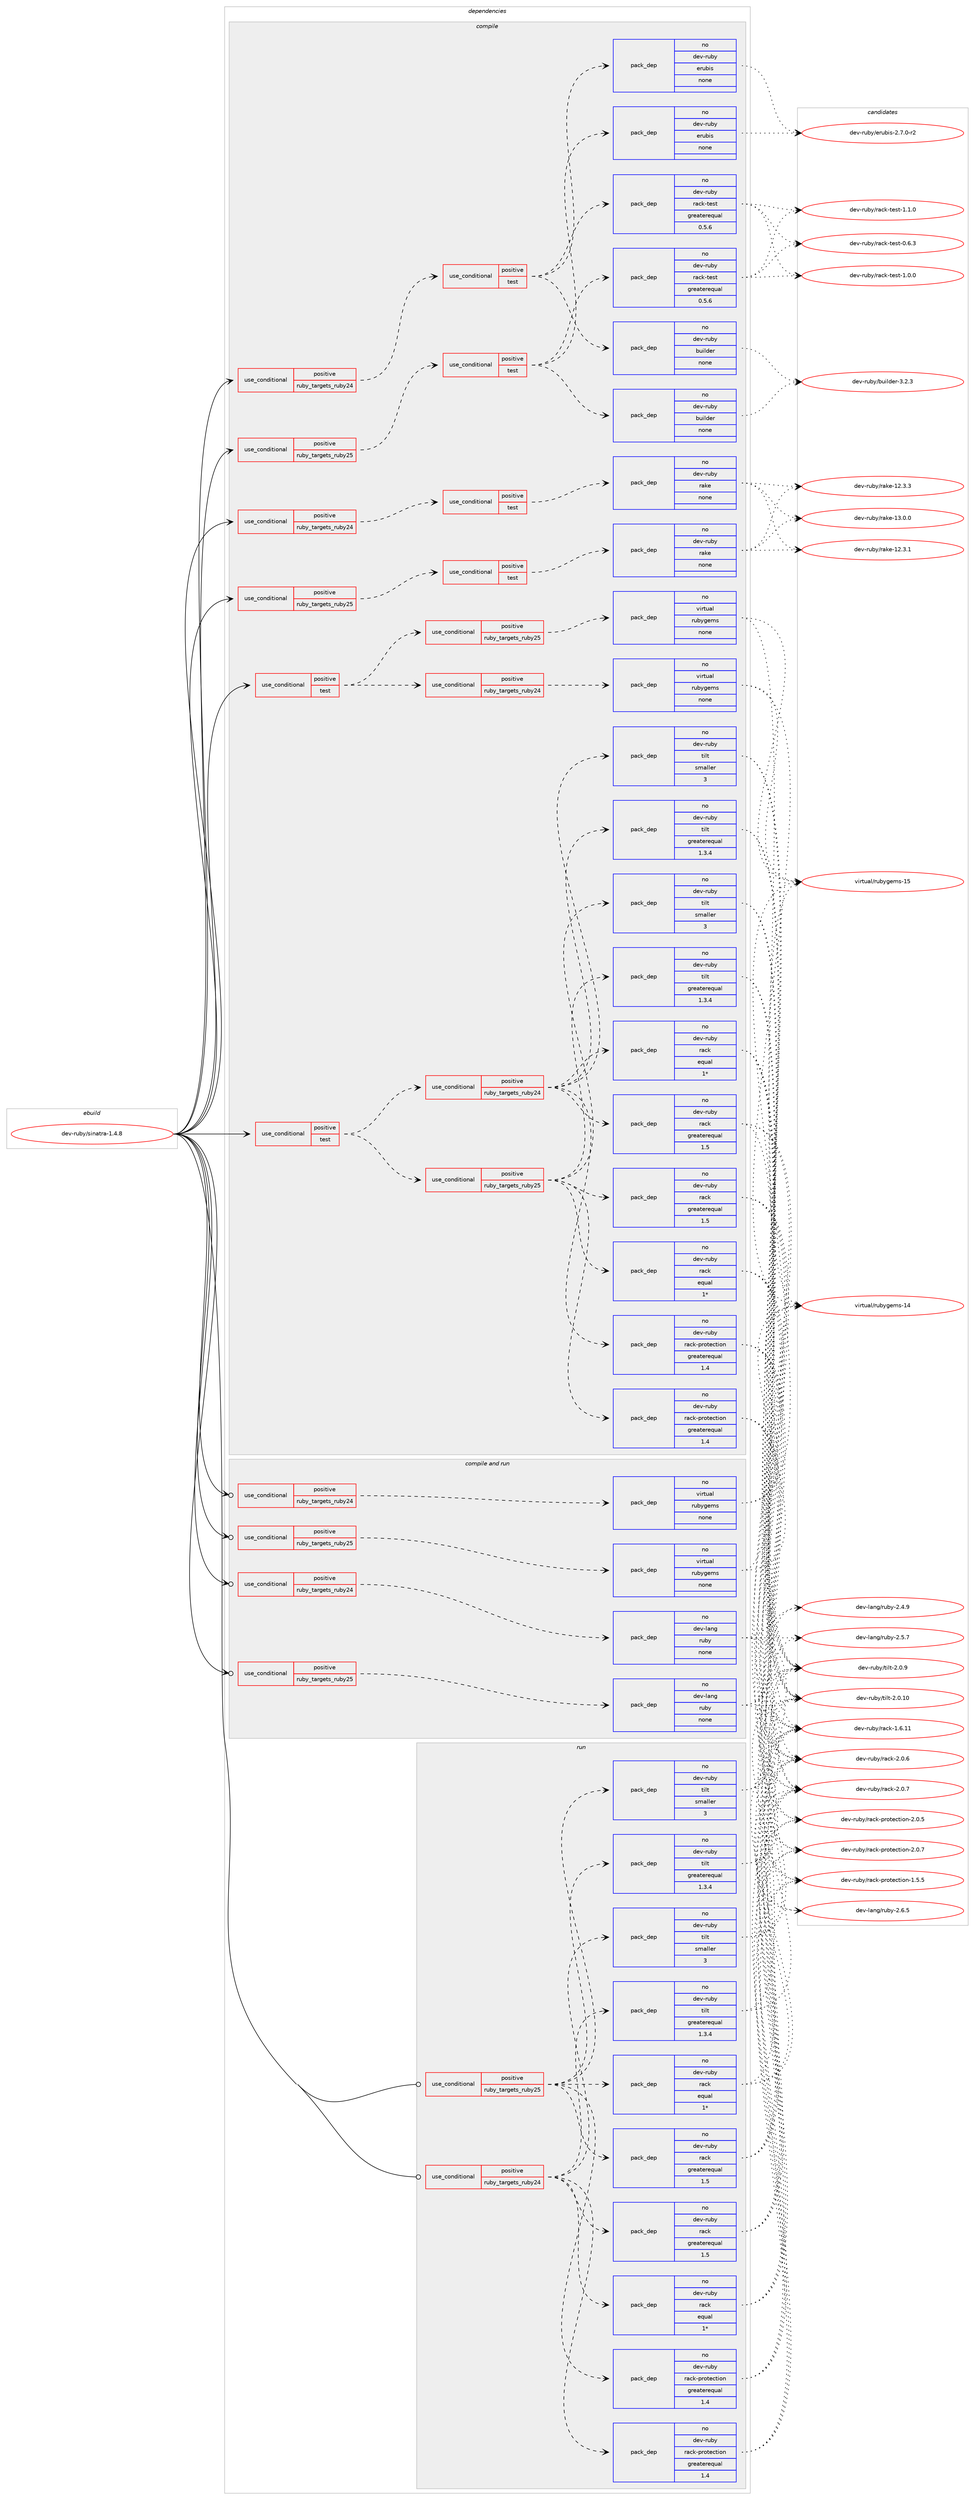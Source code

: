 digraph prolog {

# *************
# Graph options
# *************

newrank=true;
concentrate=true;
compound=true;
graph [rankdir=LR,fontname=Helvetica,fontsize=10,ranksep=1.5];#, ranksep=2.5, nodesep=0.2];
edge  [arrowhead=vee];
node  [fontname=Helvetica,fontsize=10];

# **********
# The ebuild
# **********

subgraph cluster_leftcol {
color=gray;
rank=same;
label=<<i>ebuild</i>>;
id [label="dev-ruby/sinatra-1.4.8", color=red, width=4, href="../dev-ruby/sinatra-1.4.8.svg"];
}

# ****************
# The dependencies
# ****************

subgraph cluster_midcol {
color=gray;
label=<<i>dependencies</i>>;
subgraph cluster_compile {
fillcolor="#eeeeee";
style=filled;
label=<<i>compile</i>>;
subgraph cond178024 {
dependency716767 [label=<<TABLE BORDER="0" CELLBORDER="1" CELLSPACING="0" CELLPADDING="4"><TR><TD ROWSPAN="3" CELLPADDING="10">use_conditional</TD></TR><TR><TD>positive</TD></TR><TR><TD>ruby_targets_ruby24</TD></TR></TABLE>>, shape=none, color=red];
subgraph cond178025 {
dependency716768 [label=<<TABLE BORDER="0" CELLBORDER="1" CELLSPACING="0" CELLPADDING="4"><TR><TD ROWSPAN="3" CELLPADDING="10">use_conditional</TD></TR><TR><TD>positive</TD></TR><TR><TD>test</TD></TR></TABLE>>, shape=none, color=red];
subgraph pack526697 {
dependency716769 [label=<<TABLE BORDER="0" CELLBORDER="1" CELLSPACING="0" CELLPADDING="4" WIDTH="220"><TR><TD ROWSPAN="6" CELLPADDING="30">pack_dep</TD></TR><TR><TD WIDTH="110">no</TD></TR><TR><TD>dev-ruby</TD></TR><TR><TD>rack-test</TD></TR><TR><TD>greaterequal</TD></TR><TR><TD>0.5.6</TD></TR></TABLE>>, shape=none, color=blue];
}
dependency716768:e -> dependency716769:w [weight=20,style="dashed",arrowhead="vee"];
subgraph pack526698 {
dependency716770 [label=<<TABLE BORDER="0" CELLBORDER="1" CELLSPACING="0" CELLPADDING="4" WIDTH="220"><TR><TD ROWSPAN="6" CELLPADDING="30">pack_dep</TD></TR><TR><TD WIDTH="110">no</TD></TR><TR><TD>dev-ruby</TD></TR><TR><TD>erubis</TD></TR><TR><TD>none</TD></TR><TR><TD></TD></TR></TABLE>>, shape=none, color=blue];
}
dependency716768:e -> dependency716770:w [weight=20,style="dashed",arrowhead="vee"];
subgraph pack526699 {
dependency716771 [label=<<TABLE BORDER="0" CELLBORDER="1" CELLSPACING="0" CELLPADDING="4" WIDTH="220"><TR><TD ROWSPAN="6" CELLPADDING="30">pack_dep</TD></TR><TR><TD WIDTH="110">no</TD></TR><TR><TD>dev-ruby</TD></TR><TR><TD>builder</TD></TR><TR><TD>none</TD></TR><TR><TD></TD></TR></TABLE>>, shape=none, color=blue];
}
dependency716768:e -> dependency716771:w [weight=20,style="dashed",arrowhead="vee"];
}
dependency716767:e -> dependency716768:w [weight=20,style="dashed",arrowhead="vee"];
}
id:e -> dependency716767:w [weight=20,style="solid",arrowhead="vee"];
subgraph cond178026 {
dependency716772 [label=<<TABLE BORDER="0" CELLBORDER="1" CELLSPACING="0" CELLPADDING="4"><TR><TD ROWSPAN="3" CELLPADDING="10">use_conditional</TD></TR><TR><TD>positive</TD></TR><TR><TD>ruby_targets_ruby24</TD></TR></TABLE>>, shape=none, color=red];
subgraph cond178027 {
dependency716773 [label=<<TABLE BORDER="0" CELLBORDER="1" CELLSPACING="0" CELLPADDING="4"><TR><TD ROWSPAN="3" CELLPADDING="10">use_conditional</TD></TR><TR><TD>positive</TD></TR><TR><TD>test</TD></TR></TABLE>>, shape=none, color=red];
subgraph pack526700 {
dependency716774 [label=<<TABLE BORDER="0" CELLBORDER="1" CELLSPACING="0" CELLPADDING="4" WIDTH="220"><TR><TD ROWSPAN="6" CELLPADDING="30">pack_dep</TD></TR><TR><TD WIDTH="110">no</TD></TR><TR><TD>dev-ruby</TD></TR><TR><TD>rake</TD></TR><TR><TD>none</TD></TR><TR><TD></TD></TR></TABLE>>, shape=none, color=blue];
}
dependency716773:e -> dependency716774:w [weight=20,style="dashed",arrowhead="vee"];
}
dependency716772:e -> dependency716773:w [weight=20,style="dashed",arrowhead="vee"];
}
id:e -> dependency716772:w [weight=20,style="solid",arrowhead="vee"];
subgraph cond178028 {
dependency716775 [label=<<TABLE BORDER="0" CELLBORDER="1" CELLSPACING="0" CELLPADDING="4"><TR><TD ROWSPAN="3" CELLPADDING="10">use_conditional</TD></TR><TR><TD>positive</TD></TR><TR><TD>ruby_targets_ruby25</TD></TR></TABLE>>, shape=none, color=red];
subgraph cond178029 {
dependency716776 [label=<<TABLE BORDER="0" CELLBORDER="1" CELLSPACING="0" CELLPADDING="4"><TR><TD ROWSPAN="3" CELLPADDING="10">use_conditional</TD></TR><TR><TD>positive</TD></TR><TR><TD>test</TD></TR></TABLE>>, shape=none, color=red];
subgraph pack526701 {
dependency716777 [label=<<TABLE BORDER="0" CELLBORDER="1" CELLSPACING="0" CELLPADDING="4" WIDTH="220"><TR><TD ROWSPAN="6" CELLPADDING="30">pack_dep</TD></TR><TR><TD WIDTH="110">no</TD></TR><TR><TD>dev-ruby</TD></TR><TR><TD>rack-test</TD></TR><TR><TD>greaterequal</TD></TR><TR><TD>0.5.6</TD></TR></TABLE>>, shape=none, color=blue];
}
dependency716776:e -> dependency716777:w [weight=20,style="dashed",arrowhead="vee"];
subgraph pack526702 {
dependency716778 [label=<<TABLE BORDER="0" CELLBORDER="1" CELLSPACING="0" CELLPADDING="4" WIDTH="220"><TR><TD ROWSPAN="6" CELLPADDING="30">pack_dep</TD></TR><TR><TD WIDTH="110">no</TD></TR><TR><TD>dev-ruby</TD></TR><TR><TD>erubis</TD></TR><TR><TD>none</TD></TR><TR><TD></TD></TR></TABLE>>, shape=none, color=blue];
}
dependency716776:e -> dependency716778:w [weight=20,style="dashed",arrowhead="vee"];
subgraph pack526703 {
dependency716779 [label=<<TABLE BORDER="0" CELLBORDER="1" CELLSPACING="0" CELLPADDING="4" WIDTH="220"><TR><TD ROWSPAN="6" CELLPADDING="30">pack_dep</TD></TR><TR><TD WIDTH="110">no</TD></TR><TR><TD>dev-ruby</TD></TR><TR><TD>builder</TD></TR><TR><TD>none</TD></TR><TR><TD></TD></TR></TABLE>>, shape=none, color=blue];
}
dependency716776:e -> dependency716779:w [weight=20,style="dashed",arrowhead="vee"];
}
dependency716775:e -> dependency716776:w [weight=20,style="dashed",arrowhead="vee"];
}
id:e -> dependency716775:w [weight=20,style="solid",arrowhead="vee"];
subgraph cond178030 {
dependency716780 [label=<<TABLE BORDER="0" CELLBORDER="1" CELLSPACING="0" CELLPADDING="4"><TR><TD ROWSPAN="3" CELLPADDING="10">use_conditional</TD></TR><TR><TD>positive</TD></TR><TR><TD>ruby_targets_ruby25</TD></TR></TABLE>>, shape=none, color=red];
subgraph cond178031 {
dependency716781 [label=<<TABLE BORDER="0" CELLBORDER="1" CELLSPACING="0" CELLPADDING="4"><TR><TD ROWSPAN="3" CELLPADDING="10">use_conditional</TD></TR><TR><TD>positive</TD></TR><TR><TD>test</TD></TR></TABLE>>, shape=none, color=red];
subgraph pack526704 {
dependency716782 [label=<<TABLE BORDER="0" CELLBORDER="1" CELLSPACING="0" CELLPADDING="4" WIDTH="220"><TR><TD ROWSPAN="6" CELLPADDING="30">pack_dep</TD></TR><TR><TD WIDTH="110">no</TD></TR><TR><TD>dev-ruby</TD></TR><TR><TD>rake</TD></TR><TR><TD>none</TD></TR><TR><TD></TD></TR></TABLE>>, shape=none, color=blue];
}
dependency716781:e -> dependency716782:w [weight=20,style="dashed",arrowhead="vee"];
}
dependency716780:e -> dependency716781:w [weight=20,style="dashed",arrowhead="vee"];
}
id:e -> dependency716780:w [weight=20,style="solid",arrowhead="vee"];
subgraph cond178032 {
dependency716783 [label=<<TABLE BORDER="0" CELLBORDER="1" CELLSPACING="0" CELLPADDING="4"><TR><TD ROWSPAN="3" CELLPADDING="10">use_conditional</TD></TR><TR><TD>positive</TD></TR><TR><TD>test</TD></TR></TABLE>>, shape=none, color=red];
subgraph cond178033 {
dependency716784 [label=<<TABLE BORDER="0" CELLBORDER="1" CELLSPACING="0" CELLPADDING="4"><TR><TD ROWSPAN="3" CELLPADDING="10">use_conditional</TD></TR><TR><TD>positive</TD></TR><TR><TD>ruby_targets_ruby24</TD></TR></TABLE>>, shape=none, color=red];
subgraph pack526705 {
dependency716785 [label=<<TABLE BORDER="0" CELLBORDER="1" CELLSPACING="0" CELLPADDING="4" WIDTH="220"><TR><TD ROWSPAN="6" CELLPADDING="30">pack_dep</TD></TR><TR><TD WIDTH="110">no</TD></TR><TR><TD>dev-ruby</TD></TR><TR><TD>rack</TD></TR><TR><TD>equal</TD></TR><TR><TD>1*</TD></TR></TABLE>>, shape=none, color=blue];
}
dependency716784:e -> dependency716785:w [weight=20,style="dashed",arrowhead="vee"];
subgraph pack526706 {
dependency716786 [label=<<TABLE BORDER="0" CELLBORDER="1" CELLSPACING="0" CELLPADDING="4" WIDTH="220"><TR><TD ROWSPAN="6" CELLPADDING="30">pack_dep</TD></TR><TR><TD WIDTH="110">no</TD></TR><TR><TD>dev-ruby</TD></TR><TR><TD>rack</TD></TR><TR><TD>greaterequal</TD></TR><TR><TD>1.5</TD></TR></TABLE>>, shape=none, color=blue];
}
dependency716784:e -> dependency716786:w [weight=20,style="dashed",arrowhead="vee"];
subgraph pack526707 {
dependency716787 [label=<<TABLE BORDER="0" CELLBORDER="1" CELLSPACING="0" CELLPADDING="4" WIDTH="220"><TR><TD ROWSPAN="6" CELLPADDING="30">pack_dep</TD></TR><TR><TD WIDTH="110">no</TD></TR><TR><TD>dev-ruby</TD></TR><TR><TD>rack-protection</TD></TR><TR><TD>greaterequal</TD></TR><TR><TD>1.4</TD></TR></TABLE>>, shape=none, color=blue];
}
dependency716784:e -> dependency716787:w [weight=20,style="dashed",arrowhead="vee"];
subgraph pack526708 {
dependency716788 [label=<<TABLE BORDER="0" CELLBORDER="1" CELLSPACING="0" CELLPADDING="4" WIDTH="220"><TR><TD ROWSPAN="6" CELLPADDING="30">pack_dep</TD></TR><TR><TD WIDTH="110">no</TD></TR><TR><TD>dev-ruby</TD></TR><TR><TD>tilt</TD></TR><TR><TD>greaterequal</TD></TR><TR><TD>1.3.4</TD></TR></TABLE>>, shape=none, color=blue];
}
dependency716784:e -> dependency716788:w [weight=20,style="dashed",arrowhead="vee"];
subgraph pack526709 {
dependency716789 [label=<<TABLE BORDER="0" CELLBORDER="1" CELLSPACING="0" CELLPADDING="4" WIDTH="220"><TR><TD ROWSPAN="6" CELLPADDING="30">pack_dep</TD></TR><TR><TD WIDTH="110">no</TD></TR><TR><TD>dev-ruby</TD></TR><TR><TD>tilt</TD></TR><TR><TD>smaller</TD></TR><TR><TD>3</TD></TR></TABLE>>, shape=none, color=blue];
}
dependency716784:e -> dependency716789:w [weight=20,style="dashed",arrowhead="vee"];
}
dependency716783:e -> dependency716784:w [weight=20,style="dashed",arrowhead="vee"];
subgraph cond178034 {
dependency716790 [label=<<TABLE BORDER="0" CELLBORDER="1" CELLSPACING="0" CELLPADDING="4"><TR><TD ROWSPAN="3" CELLPADDING="10">use_conditional</TD></TR><TR><TD>positive</TD></TR><TR><TD>ruby_targets_ruby25</TD></TR></TABLE>>, shape=none, color=red];
subgraph pack526710 {
dependency716791 [label=<<TABLE BORDER="0" CELLBORDER="1" CELLSPACING="0" CELLPADDING="4" WIDTH="220"><TR><TD ROWSPAN="6" CELLPADDING="30">pack_dep</TD></TR><TR><TD WIDTH="110">no</TD></TR><TR><TD>dev-ruby</TD></TR><TR><TD>rack</TD></TR><TR><TD>equal</TD></TR><TR><TD>1*</TD></TR></TABLE>>, shape=none, color=blue];
}
dependency716790:e -> dependency716791:w [weight=20,style="dashed",arrowhead="vee"];
subgraph pack526711 {
dependency716792 [label=<<TABLE BORDER="0" CELLBORDER="1" CELLSPACING="0" CELLPADDING="4" WIDTH="220"><TR><TD ROWSPAN="6" CELLPADDING="30">pack_dep</TD></TR><TR><TD WIDTH="110">no</TD></TR><TR><TD>dev-ruby</TD></TR><TR><TD>rack</TD></TR><TR><TD>greaterequal</TD></TR><TR><TD>1.5</TD></TR></TABLE>>, shape=none, color=blue];
}
dependency716790:e -> dependency716792:w [weight=20,style="dashed",arrowhead="vee"];
subgraph pack526712 {
dependency716793 [label=<<TABLE BORDER="0" CELLBORDER="1" CELLSPACING="0" CELLPADDING="4" WIDTH="220"><TR><TD ROWSPAN="6" CELLPADDING="30">pack_dep</TD></TR><TR><TD WIDTH="110">no</TD></TR><TR><TD>dev-ruby</TD></TR><TR><TD>rack-protection</TD></TR><TR><TD>greaterequal</TD></TR><TR><TD>1.4</TD></TR></TABLE>>, shape=none, color=blue];
}
dependency716790:e -> dependency716793:w [weight=20,style="dashed",arrowhead="vee"];
subgraph pack526713 {
dependency716794 [label=<<TABLE BORDER="0" CELLBORDER="1" CELLSPACING="0" CELLPADDING="4" WIDTH="220"><TR><TD ROWSPAN="6" CELLPADDING="30">pack_dep</TD></TR><TR><TD WIDTH="110">no</TD></TR><TR><TD>dev-ruby</TD></TR><TR><TD>tilt</TD></TR><TR><TD>greaterequal</TD></TR><TR><TD>1.3.4</TD></TR></TABLE>>, shape=none, color=blue];
}
dependency716790:e -> dependency716794:w [weight=20,style="dashed",arrowhead="vee"];
subgraph pack526714 {
dependency716795 [label=<<TABLE BORDER="0" CELLBORDER="1" CELLSPACING="0" CELLPADDING="4" WIDTH="220"><TR><TD ROWSPAN="6" CELLPADDING="30">pack_dep</TD></TR><TR><TD WIDTH="110">no</TD></TR><TR><TD>dev-ruby</TD></TR><TR><TD>tilt</TD></TR><TR><TD>smaller</TD></TR><TR><TD>3</TD></TR></TABLE>>, shape=none, color=blue];
}
dependency716790:e -> dependency716795:w [weight=20,style="dashed",arrowhead="vee"];
}
dependency716783:e -> dependency716790:w [weight=20,style="dashed",arrowhead="vee"];
}
id:e -> dependency716783:w [weight=20,style="solid",arrowhead="vee"];
subgraph cond178035 {
dependency716796 [label=<<TABLE BORDER="0" CELLBORDER="1" CELLSPACING="0" CELLPADDING="4"><TR><TD ROWSPAN="3" CELLPADDING="10">use_conditional</TD></TR><TR><TD>positive</TD></TR><TR><TD>test</TD></TR></TABLE>>, shape=none, color=red];
subgraph cond178036 {
dependency716797 [label=<<TABLE BORDER="0" CELLBORDER="1" CELLSPACING="0" CELLPADDING="4"><TR><TD ROWSPAN="3" CELLPADDING="10">use_conditional</TD></TR><TR><TD>positive</TD></TR><TR><TD>ruby_targets_ruby24</TD></TR></TABLE>>, shape=none, color=red];
subgraph pack526715 {
dependency716798 [label=<<TABLE BORDER="0" CELLBORDER="1" CELLSPACING="0" CELLPADDING="4" WIDTH="220"><TR><TD ROWSPAN="6" CELLPADDING="30">pack_dep</TD></TR><TR><TD WIDTH="110">no</TD></TR><TR><TD>virtual</TD></TR><TR><TD>rubygems</TD></TR><TR><TD>none</TD></TR><TR><TD></TD></TR></TABLE>>, shape=none, color=blue];
}
dependency716797:e -> dependency716798:w [weight=20,style="dashed",arrowhead="vee"];
}
dependency716796:e -> dependency716797:w [weight=20,style="dashed",arrowhead="vee"];
subgraph cond178037 {
dependency716799 [label=<<TABLE BORDER="0" CELLBORDER="1" CELLSPACING="0" CELLPADDING="4"><TR><TD ROWSPAN="3" CELLPADDING="10">use_conditional</TD></TR><TR><TD>positive</TD></TR><TR><TD>ruby_targets_ruby25</TD></TR></TABLE>>, shape=none, color=red];
subgraph pack526716 {
dependency716800 [label=<<TABLE BORDER="0" CELLBORDER="1" CELLSPACING="0" CELLPADDING="4" WIDTH="220"><TR><TD ROWSPAN="6" CELLPADDING="30">pack_dep</TD></TR><TR><TD WIDTH="110">no</TD></TR><TR><TD>virtual</TD></TR><TR><TD>rubygems</TD></TR><TR><TD>none</TD></TR><TR><TD></TD></TR></TABLE>>, shape=none, color=blue];
}
dependency716799:e -> dependency716800:w [weight=20,style="dashed",arrowhead="vee"];
}
dependency716796:e -> dependency716799:w [weight=20,style="dashed",arrowhead="vee"];
}
id:e -> dependency716796:w [weight=20,style="solid",arrowhead="vee"];
}
subgraph cluster_compileandrun {
fillcolor="#eeeeee";
style=filled;
label=<<i>compile and run</i>>;
subgraph cond178038 {
dependency716801 [label=<<TABLE BORDER="0" CELLBORDER="1" CELLSPACING="0" CELLPADDING="4"><TR><TD ROWSPAN="3" CELLPADDING="10">use_conditional</TD></TR><TR><TD>positive</TD></TR><TR><TD>ruby_targets_ruby24</TD></TR></TABLE>>, shape=none, color=red];
subgraph pack526717 {
dependency716802 [label=<<TABLE BORDER="0" CELLBORDER="1" CELLSPACING="0" CELLPADDING="4" WIDTH="220"><TR><TD ROWSPAN="6" CELLPADDING="30">pack_dep</TD></TR><TR><TD WIDTH="110">no</TD></TR><TR><TD>dev-lang</TD></TR><TR><TD>ruby</TD></TR><TR><TD>none</TD></TR><TR><TD></TD></TR></TABLE>>, shape=none, color=blue];
}
dependency716801:e -> dependency716802:w [weight=20,style="dashed",arrowhead="vee"];
}
id:e -> dependency716801:w [weight=20,style="solid",arrowhead="odotvee"];
subgraph cond178039 {
dependency716803 [label=<<TABLE BORDER="0" CELLBORDER="1" CELLSPACING="0" CELLPADDING="4"><TR><TD ROWSPAN="3" CELLPADDING="10">use_conditional</TD></TR><TR><TD>positive</TD></TR><TR><TD>ruby_targets_ruby24</TD></TR></TABLE>>, shape=none, color=red];
subgraph pack526718 {
dependency716804 [label=<<TABLE BORDER="0" CELLBORDER="1" CELLSPACING="0" CELLPADDING="4" WIDTH="220"><TR><TD ROWSPAN="6" CELLPADDING="30">pack_dep</TD></TR><TR><TD WIDTH="110">no</TD></TR><TR><TD>virtual</TD></TR><TR><TD>rubygems</TD></TR><TR><TD>none</TD></TR><TR><TD></TD></TR></TABLE>>, shape=none, color=blue];
}
dependency716803:e -> dependency716804:w [weight=20,style="dashed",arrowhead="vee"];
}
id:e -> dependency716803:w [weight=20,style="solid",arrowhead="odotvee"];
subgraph cond178040 {
dependency716805 [label=<<TABLE BORDER="0" CELLBORDER="1" CELLSPACING="0" CELLPADDING="4"><TR><TD ROWSPAN="3" CELLPADDING="10">use_conditional</TD></TR><TR><TD>positive</TD></TR><TR><TD>ruby_targets_ruby25</TD></TR></TABLE>>, shape=none, color=red];
subgraph pack526719 {
dependency716806 [label=<<TABLE BORDER="0" CELLBORDER="1" CELLSPACING="0" CELLPADDING="4" WIDTH="220"><TR><TD ROWSPAN="6" CELLPADDING="30">pack_dep</TD></TR><TR><TD WIDTH="110">no</TD></TR><TR><TD>dev-lang</TD></TR><TR><TD>ruby</TD></TR><TR><TD>none</TD></TR><TR><TD></TD></TR></TABLE>>, shape=none, color=blue];
}
dependency716805:e -> dependency716806:w [weight=20,style="dashed",arrowhead="vee"];
}
id:e -> dependency716805:w [weight=20,style="solid",arrowhead="odotvee"];
subgraph cond178041 {
dependency716807 [label=<<TABLE BORDER="0" CELLBORDER="1" CELLSPACING="0" CELLPADDING="4"><TR><TD ROWSPAN="3" CELLPADDING="10">use_conditional</TD></TR><TR><TD>positive</TD></TR><TR><TD>ruby_targets_ruby25</TD></TR></TABLE>>, shape=none, color=red];
subgraph pack526720 {
dependency716808 [label=<<TABLE BORDER="0" CELLBORDER="1" CELLSPACING="0" CELLPADDING="4" WIDTH="220"><TR><TD ROWSPAN="6" CELLPADDING="30">pack_dep</TD></TR><TR><TD WIDTH="110">no</TD></TR><TR><TD>virtual</TD></TR><TR><TD>rubygems</TD></TR><TR><TD>none</TD></TR><TR><TD></TD></TR></TABLE>>, shape=none, color=blue];
}
dependency716807:e -> dependency716808:w [weight=20,style="dashed",arrowhead="vee"];
}
id:e -> dependency716807:w [weight=20,style="solid",arrowhead="odotvee"];
}
subgraph cluster_run {
fillcolor="#eeeeee";
style=filled;
label=<<i>run</i>>;
subgraph cond178042 {
dependency716809 [label=<<TABLE BORDER="0" CELLBORDER="1" CELLSPACING="0" CELLPADDING="4"><TR><TD ROWSPAN="3" CELLPADDING="10">use_conditional</TD></TR><TR><TD>positive</TD></TR><TR><TD>ruby_targets_ruby24</TD></TR></TABLE>>, shape=none, color=red];
subgraph pack526721 {
dependency716810 [label=<<TABLE BORDER="0" CELLBORDER="1" CELLSPACING="0" CELLPADDING="4" WIDTH="220"><TR><TD ROWSPAN="6" CELLPADDING="30">pack_dep</TD></TR><TR><TD WIDTH="110">no</TD></TR><TR><TD>dev-ruby</TD></TR><TR><TD>rack</TD></TR><TR><TD>equal</TD></TR><TR><TD>1*</TD></TR></TABLE>>, shape=none, color=blue];
}
dependency716809:e -> dependency716810:w [weight=20,style="dashed",arrowhead="vee"];
subgraph pack526722 {
dependency716811 [label=<<TABLE BORDER="0" CELLBORDER="1" CELLSPACING="0" CELLPADDING="4" WIDTH="220"><TR><TD ROWSPAN="6" CELLPADDING="30">pack_dep</TD></TR><TR><TD WIDTH="110">no</TD></TR><TR><TD>dev-ruby</TD></TR><TR><TD>rack</TD></TR><TR><TD>greaterequal</TD></TR><TR><TD>1.5</TD></TR></TABLE>>, shape=none, color=blue];
}
dependency716809:e -> dependency716811:w [weight=20,style="dashed",arrowhead="vee"];
subgraph pack526723 {
dependency716812 [label=<<TABLE BORDER="0" CELLBORDER="1" CELLSPACING="0" CELLPADDING="4" WIDTH="220"><TR><TD ROWSPAN="6" CELLPADDING="30">pack_dep</TD></TR><TR><TD WIDTH="110">no</TD></TR><TR><TD>dev-ruby</TD></TR><TR><TD>rack-protection</TD></TR><TR><TD>greaterequal</TD></TR><TR><TD>1.4</TD></TR></TABLE>>, shape=none, color=blue];
}
dependency716809:e -> dependency716812:w [weight=20,style="dashed",arrowhead="vee"];
subgraph pack526724 {
dependency716813 [label=<<TABLE BORDER="0" CELLBORDER="1" CELLSPACING="0" CELLPADDING="4" WIDTH="220"><TR><TD ROWSPAN="6" CELLPADDING="30">pack_dep</TD></TR><TR><TD WIDTH="110">no</TD></TR><TR><TD>dev-ruby</TD></TR><TR><TD>tilt</TD></TR><TR><TD>greaterequal</TD></TR><TR><TD>1.3.4</TD></TR></TABLE>>, shape=none, color=blue];
}
dependency716809:e -> dependency716813:w [weight=20,style="dashed",arrowhead="vee"];
subgraph pack526725 {
dependency716814 [label=<<TABLE BORDER="0" CELLBORDER="1" CELLSPACING="0" CELLPADDING="4" WIDTH="220"><TR><TD ROWSPAN="6" CELLPADDING="30">pack_dep</TD></TR><TR><TD WIDTH="110">no</TD></TR><TR><TD>dev-ruby</TD></TR><TR><TD>tilt</TD></TR><TR><TD>smaller</TD></TR><TR><TD>3</TD></TR></TABLE>>, shape=none, color=blue];
}
dependency716809:e -> dependency716814:w [weight=20,style="dashed",arrowhead="vee"];
}
id:e -> dependency716809:w [weight=20,style="solid",arrowhead="odot"];
subgraph cond178043 {
dependency716815 [label=<<TABLE BORDER="0" CELLBORDER="1" CELLSPACING="0" CELLPADDING="4"><TR><TD ROWSPAN="3" CELLPADDING="10">use_conditional</TD></TR><TR><TD>positive</TD></TR><TR><TD>ruby_targets_ruby25</TD></TR></TABLE>>, shape=none, color=red];
subgraph pack526726 {
dependency716816 [label=<<TABLE BORDER="0" CELLBORDER="1" CELLSPACING="0" CELLPADDING="4" WIDTH="220"><TR><TD ROWSPAN="6" CELLPADDING="30">pack_dep</TD></TR><TR><TD WIDTH="110">no</TD></TR><TR><TD>dev-ruby</TD></TR><TR><TD>rack</TD></TR><TR><TD>equal</TD></TR><TR><TD>1*</TD></TR></TABLE>>, shape=none, color=blue];
}
dependency716815:e -> dependency716816:w [weight=20,style="dashed",arrowhead="vee"];
subgraph pack526727 {
dependency716817 [label=<<TABLE BORDER="0" CELLBORDER="1" CELLSPACING="0" CELLPADDING="4" WIDTH="220"><TR><TD ROWSPAN="6" CELLPADDING="30">pack_dep</TD></TR><TR><TD WIDTH="110">no</TD></TR><TR><TD>dev-ruby</TD></TR><TR><TD>rack</TD></TR><TR><TD>greaterequal</TD></TR><TR><TD>1.5</TD></TR></TABLE>>, shape=none, color=blue];
}
dependency716815:e -> dependency716817:w [weight=20,style="dashed",arrowhead="vee"];
subgraph pack526728 {
dependency716818 [label=<<TABLE BORDER="0" CELLBORDER="1" CELLSPACING="0" CELLPADDING="4" WIDTH="220"><TR><TD ROWSPAN="6" CELLPADDING="30">pack_dep</TD></TR><TR><TD WIDTH="110">no</TD></TR><TR><TD>dev-ruby</TD></TR><TR><TD>rack-protection</TD></TR><TR><TD>greaterequal</TD></TR><TR><TD>1.4</TD></TR></TABLE>>, shape=none, color=blue];
}
dependency716815:e -> dependency716818:w [weight=20,style="dashed",arrowhead="vee"];
subgraph pack526729 {
dependency716819 [label=<<TABLE BORDER="0" CELLBORDER="1" CELLSPACING="0" CELLPADDING="4" WIDTH="220"><TR><TD ROWSPAN="6" CELLPADDING="30">pack_dep</TD></TR><TR><TD WIDTH="110">no</TD></TR><TR><TD>dev-ruby</TD></TR><TR><TD>tilt</TD></TR><TR><TD>greaterequal</TD></TR><TR><TD>1.3.4</TD></TR></TABLE>>, shape=none, color=blue];
}
dependency716815:e -> dependency716819:w [weight=20,style="dashed",arrowhead="vee"];
subgraph pack526730 {
dependency716820 [label=<<TABLE BORDER="0" CELLBORDER="1" CELLSPACING="0" CELLPADDING="4" WIDTH="220"><TR><TD ROWSPAN="6" CELLPADDING="30">pack_dep</TD></TR><TR><TD WIDTH="110">no</TD></TR><TR><TD>dev-ruby</TD></TR><TR><TD>tilt</TD></TR><TR><TD>smaller</TD></TR><TR><TD>3</TD></TR></TABLE>>, shape=none, color=blue];
}
dependency716815:e -> dependency716820:w [weight=20,style="dashed",arrowhead="vee"];
}
id:e -> dependency716815:w [weight=20,style="solid",arrowhead="odot"];
}
}

# **************
# The candidates
# **************

subgraph cluster_choices {
rank=same;
color=gray;
label=<<i>candidates</i>>;

subgraph choice526697 {
color=black;
nodesep=1;
choice100101118451141179812147114979910745116101115116454846544651 [label="dev-ruby/rack-test-0.6.3", color=red, width=4,href="../dev-ruby/rack-test-0.6.3.svg"];
choice100101118451141179812147114979910745116101115116454946484648 [label="dev-ruby/rack-test-1.0.0", color=red, width=4,href="../dev-ruby/rack-test-1.0.0.svg"];
choice100101118451141179812147114979910745116101115116454946494648 [label="dev-ruby/rack-test-1.1.0", color=red, width=4,href="../dev-ruby/rack-test-1.1.0.svg"];
dependency716769:e -> choice100101118451141179812147114979910745116101115116454846544651:w [style=dotted,weight="100"];
dependency716769:e -> choice100101118451141179812147114979910745116101115116454946484648:w [style=dotted,weight="100"];
dependency716769:e -> choice100101118451141179812147114979910745116101115116454946494648:w [style=dotted,weight="100"];
}
subgraph choice526698 {
color=black;
nodesep=1;
choice100101118451141179812147101114117981051154550465546484511450 [label="dev-ruby/erubis-2.7.0-r2", color=red, width=4,href="../dev-ruby/erubis-2.7.0-r2.svg"];
dependency716770:e -> choice100101118451141179812147101114117981051154550465546484511450:w [style=dotted,weight="100"];
}
subgraph choice526699 {
color=black;
nodesep=1;
choice10010111845114117981214798117105108100101114455146504651 [label="dev-ruby/builder-3.2.3", color=red, width=4,href="../dev-ruby/builder-3.2.3.svg"];
dependency716771:e -> choice10010111845114117981214798117105108100101114455146504651:w [style=dotted,weight="100"];
}
subgraph choice526700 {
color=black;
nodesep=1;
choice1001011184511411798121471149710710145495046514649 [label="dev-ruby/rake-12.3.1", color=red, width=4,href="../dev-ruby/rake-12.3.1.svg"];
choice1001011184511411798121471149710710145495046514651 [label="dev-ruby/rake-12.3.3", color=red, width=4,href="../dev-ruby/rake-12.3.3.svg"];
choice1001011184511411798121471149710710145495146484648 [label="dev-ruby/rake-13.0.0", color=red, width=4,href="../dev-ruby/rake-13.0.0.svg"];
dependency716774:e -> choice1001011184511411798121471149710710145495046514649:w [style=dotted,weight="100"];
dependency716774:e -> choice1001011184511411798121471149710710145495046514651:w [style=dotted,weight="100"];
dependency716774:e -> choice1001011184511411798121471149710710145495146484648:w [style=dotted,weight="100"];
}
subgraph choice526701 {
color=black;
nodesep=1;
choice100101118451141179812147114979910745116101115116454846544651 [label="dev-ruby/rack-test-0.6.3", color=red, width=4,href="../dev-ruby/rack-test-0.6.3.svg"];
choice100101118451141179812147114979910745116101115116454946484648 [label="dev-ruby/rack-test-1.0.0", color=red, width=4,href="../dev-ruby/rack-test-1.0.0.svg"];
choice100101118451141179812147114979910745116101115116454946494648 [label="dev-ruby/rack-test-1.1.0", color=red, width=4,href="../dev-ruby/rack-test-1.1.0.svg"];
dependency716777:e -> choice100101118451141179812147114979910745116101115116454846544651:w [style=dotted,weight="100"];
dependency716777:e -> choice100101118451141179812147114979910745116101115116454946484648:w [style=dotted,weight="100"];
dependency716777:e -> choice100101118451141179812147114979910745116101115116454946494648:w [style=dotted,weight="100"];
}
subgraph choice526702 {
color=black;
nodesep=1;
choice100101118451141179812147101114117981051154550465546484511450 [label="dev-ruby/erubis-2.7.0-r2", color=red, width=4,href="../dev-ruby/erubis-2.7.0-r2.svg"];
dependency716778:e -> choice100101118451141179812147101114117981051154550465546484511450:w [style=dotted,weight="100"];
}
subgraph choice526703 {
color=black;
nodesep=1;
choice10010111845114117981214798117105108100101114455146504651 [label="dev-ruby/builder-3.2.3", color=red, width=4,href="../dev-ruby/builder-3.2.3.svg"];
dependency716779:e -> choice10010111845114117981214798117105108100101114455146504651:w [style=dotted,weight="100"];
}
subgraph choice526704 {
color=black;
nodesep=1;
choice1001011184511411798121471149710710145495046514649 [label="dev-ruby/rake-12.3.1", color=red, width=4,href="../dev-ruby/rake-12.3.1.svg"];
choice1001011184511411798121471149710710145495046514651 [label="dev-ruby/rake-12.3.3", color=red, width=4,href="../dev-ruby/rake-12.3.3.svg"];
choice1001011184511411798121471149710710145495146484648 [label="dev-ruby/rake-13.0.0", color=red, width=4,href="../dev-ruby/rake-13.0.0.svg"];
dependency716782:e -> choice1001011184511411798121471149710710145495046514649:w [style=dotted,weight="100"];
dependency716782:e -> choice1001011184511411798121471149710710145495046514651:w [style=dotted,weight="100"];
dependency716782:e -> choice1001011184511411798121471149710710145495146484648:w [style=dotted,weight="100"];
}
subgraph choice526705 {
color=black;
nodesep=1;
choice100101118451141179812147114979910745494654464949 [label="dev-ruby/rack-1.6.11", color=red, width=4,href="../dev-ruby/rack-1.6.11.svg"];
choice1001011184511411798121471149799107455046484654 [label="dev-ruby/rack-2.0.6", color=red, width=4,href="../dev-ruby/rack-2.0.6.svg"];
choice1001011184511411798121471149799107455046484655 [label="dev-ruby/rack-2.0.7", color=red, width=4,href="../dev-ruby/rack-2.0.7.svg"];
dependency716785:e -> choice100101118451141179812147114979910745494654464949:w [style=dotted,weight="100"];
dependency716785:e -> choice1001011184511411798121471149799107455046484654:w [style=dotted,weight="100"];
dependency716785:e -> choice1001011184511411798121471149799107455046484655:w [style=dotted,weight="100"];
}
subgraph choice526706 {
color=black;
nodesep=1;
choice100101118451141179812147114979910745494654464949 [label="dev-ruby/rack-1.6.11", color=red, width=4,href="../dev-ruby/rack-1.6.11.svg"];
choice1001011184511411798121471149799107455046484654 [label="dev-ruby/rack-2.0.6", color=red, width=4,href="../dev-ruby/rack-2.0.6.svg"];
choice1001011184511411798121471149799107455046484655 [label="dev-ruby/rack-2.0.7", color=red, width=4,href="../dev-ruby/rack-2.0.7.svg"];
dependency716786:e -> choice100101118451141179812147114979910745494654464949:w [style=dotted,weight="100"];
dependency716786:e -> choice1001011184511411798121471149799107455046484654:w [style=dotted,weight="100"];
dependency716786:e -> choice1001011184511411798121471149799107455046484655:w [style=dotted,weight="100"];
}
subgraph choice526707 {
color=black;
nodesep=1;
choice10010111845114117981214711497991074511211411111610199116105111110454946534653 [label="dev-ruby/rack-protection-1.5.5", color=red, width=4,href="../dev-ruby/rack-protection-1.5.5.svg"];
choice10010111845114117981214711497991074511211411111610199116105111110455046484653 [label="dev-ruby/rack-protection-2.0.5", color=red, width=4,href="../dev-ruby/rack-protection-2.0.5.svg"];
choice10010111845114117981214711497991074511211411111610199116105111110455046484655 [label="dev-ruby/rack-protection-2.0.7", color=red, width=4,href="../dev-ruby/rack-protection-2.0.7.svg"];
dependency716787:e -> choice10010111845114117981214711497991074511211411111610199116105111110454946534653:w [style=dotted,weight="100"];
dependency716787:e -> choice10010111845114117981214711497991074511211411111610199116105111110455046484653:w [style=dotted,weight="100"];
dependency716787:e -> choice10010111845114117981214711497991074511211411111610199116105111110455046484655:w [style=dotted,weight="100"];
}
subgraph choice526708 {
color=black;
nodesep=1;
choice10010111845114117981214711610510811645504648464948 [label="dev-ruby/tilt-2.0.10", color=red, width=4,href="../dev-ruby/tilt-2.0.10.svg"];
choice100101118451141179812147116105108116455046484657 [label="dev-ruby/tilt-2.0.9", color=red, width=4,href="../dev-ruby/tilt-2.0.9.svg"];
dependency716788:e -> choice10010111845114117981214711610510811645504648464948:w [style=dotted,weight="100"];
dependency716788:e -> choice100101118451141179812147116105108116455046484657:w [style=dotted,weight="100"];
}
subgraph choice526709 {
color=black;
nodesep=1;
choice10010111845114117981214711610510811645504648464948 [label="dev-ruby/tilt-2.0.10", color=red, width=4,href="../dev-ruby/tilt-2.0.10.svg"];
choice100101118451141179812147116105108116455046484657 [label="dev-ruby/tilt-2.0.9", color=red, width=4,href="../dev-ruby/tilt-2.0.9.svg"];
dependency716789:e -> choice10010111845114117981214711610510811645504648464948:w [style=dotted,weight="100"];
dependency716789:e -> choice100101118451141179812147116105108116455046484657:w [style=dotted,weight="100"];
}
subgraph choice526710 {
color=black;
nodesep=1;
choice100101118451141179812147114979910745494654464949 [label="dev-ruby/rack-1.6.11", color=red, width=4,href="../dev-ruby/rack-1.6.11.svg"];
choice1001011184511411798121471149799107455046484654 [label="dev-ruby/rack-2.0.6", color=red, width=4,href="../dev-ruby/rack-2.0.6.svg"];
choice1001011184511411798121471149799107455046484655 [label="dev-ruby/rack-2.0.7", color=red, width=4,href="../dev-ruby/rack-2.0.7.svg"];
dependency716791:e -> choice100101118451141179812147114979910745494654464949:w [style=dotted,weight="100"];
dependency716791:e -> choice1001011184511411798121471149799107455046484654:w [style=dotted,weight="100"];
dependency716791:e -> choice1001011184511411798121471149799107455046484655:w [style=dotted,weight="100"];
}
subgraph choice526711 {
color=black;
nodesep=1;
choice100101118451141179812147114979910745494654464949 [label="dev-ruby/rack-1.6.11", color=red, width=4,href="../dev-ruby/rack-1.6.11.svg"];
choice1001011184511411798121471149799107455046484654 [label="dev-ruby/rack-2.0.6", color=red, width=4,href="../dev-ruby/rack-2.0.6.svg"];
choice1001011184511411798121471149799107455046484655 [label="dev-ruby/rack-2.0.7", color=red, width=4,href="../dev-ruby/rack-2.0.7.svg"];
dependency716792:e -> choice100101118451141179812147114979910745494654464949:w [style=dotted,weight="100"];
dependency716792:e -> choice1001011184511411798121471149799107455046484654:w [style=dotted,weight="100"];
dependency716792:e -> choice1001011184511411798121471149799107455046484655:w [style=dotted,weight="100"];
}
subgraph choice526712 {
color=black;
nodesep=1;
choice10010111845114117981214711497991074511211411111610199116105111110454946534653 [label="dev-ruby/rack-protection-1.5.5", color=red, width=4,href="../dev-ruby/rack-protection-1.5.5.svg"];
choice10010111845114117981214711497991074511211411111610199116105111110455046484653 [label="dev-ruby/rack-protection-2.0.5", color=red, width=4,href="../dev-ruby/rack-protection-2.0.5.svg"];
choice10010111845114117981214711497991074511211411111610199116105111110455046484655 [label="dev-ruby/rack-protection-2.0.7", color=red, width=4,href="../dev-ruby/rack-protection-2.0.7.svg"];
dependency716793:e -> choice10010111845114117981214711497991074511211411111610199116105111110454946534653:w [style=dotted,weight="100"];
dependency716793:e -> choice10010111845114117981214711497991074511211411111610199116105111110455046484653:w [style=dotted,weight="100"];
dependency716793:e -> choice10010111845114117981214711497991074511211411111610199116105111110455046484655:w [style=dotted,weight="100"];
}
subgraph choice526713 {
color=black;
nodesep=1;
choice10010111845114117981214711610510811645504648464948 [label="dev-ruby/tilt-2.0.10", color=red, width=4,href="../dev-ruby/tilt-2.0.10.svg"];
choice100101118451141179812147116105108116455046484657 [label="dev-ruby/tilt-2.0.9", color=red, width=4,href="../dev-ruby/tilt-2.0.9.svg"];
dependency716794:e -> choice10010111845114117981214711610510811645504648464948:w [style=dotted,weight="100"];
dependency716794:e -> choice100101118451141179812147116105108116455046484657:w [style=dotted,weight="100"];
}
subgraph choice526714 {
color=black;
nodesep=1;
choice10010111845114117981214711610510811645504648464948 [label="dev-ruby/tilt-2.0.10", color=red, width=4,href="../dev-ruby/tilt-2.0.10.svg"];
choice100101118451141179812147116105108116455046484657 [label="dev-ruby/tilt-2.0.9", color=red, width=4,href="../dev-ruby/tilt-2.0.9.svg"];
dependency716795:e -> choice10010111845114117981214711610510811645504648464948:w [style=dotted,weight="100"];
dependency716795:e -> choice100101118451141179812147116105108116455046484657:w [style=dotted,weight="100"];
}
subgraph choice526715 {
color=black;
nodesep=1;
choice118105114116117971084711411798121103101109115454952 [label="virtual/rubygems-14", color=red, width=4,href="../virtual/rubygems-14.svg"];
choice118105114116117971084711411798121103101109115454953 [label="virtual/rubygems-15", color=red, width=4,href="../virtual/rubygems-15.svg"];
dependency716798:e -> choice118105114116117971084711411798121103101109115454952:w [style=dotted,weight="100"];
dependency716798:e -> choice118105114116117971084711411798121103101109115454953:w [style=dotted,weight="100"];
}
subgraph choice526716 {
color=black;
nodesep=1;
choice118105114116117971084711411798121103101109115454952 [label="virtual/rubygems-14", color=red, width=4,href="../virtual/rubygems-14.svg"];
choice118105114116117971084711411798121103101109115454953 [label="virtual/rubygems-15", color=red, width=4,href="../virtual/rubygems-15.svg"];
dependency716800:e -> choice118105114116117971084711411798121103101109115454952:w [style=dotted,weight="100"];
dependency716800:e -> choice118105114116117971084711411798121103101109115454953:w [style=dotted,weight="100"];
}
subgraph choice526717 {
color=black;
nodesep=1;
choice10010111845108971101034711411798121455046524657 [label="dev-lang/ruby-2.4.9", color=red, width=4,href="../dev-lang/ruby-2.4.9.svg"];
choice10010111845108971101034711411798121455046534655 [label="dev-lang/ruby-2.5.7", color=red, width=4,href="../dev-lang/ruby-2.5.7.svg"];
choice10010111845108971101034711411798121455046544653 [label="dev-lang/ruby-2.6.5", color=red, width=4,href="../dev-lang/ruby-2.6.5.svg"];
dependency716802:e -> choice10010111845108971101034711411798121455046524657:w [style=dotted,weight="100"];
dependency716802:e -> choice10010111845108971101034711411798121455046534655:w [style=dotted,weight="100"];
dependency716802:e -> choice10010111845108971101034711411798121455046544653:w [style=dotted,weight="100"];
}
subgraph choice526718 {
color=black;
nodesep=1;
choice118105114116117971084711411798121103101109115454952 [label="virtual/rubygems-14", color=red, width=4,href="../virtual/rubygems-14.svg"];
choice118105114116117971084711411798121103101109115454953 [label="virtual/rubygems-15", color=red, width=4,href="../virtual/rubygems-15.svg"];
dependency716804:e -> choice118105114116117971084711411798121103101109115454952:w [style=dotted,weight="100"];
dependency716804:e -> choice118105114116117971084711411798121103101109115454953:w [style=dotted,weight="100"];
}
subgraph choice526719 {
color=black;
nodesep=1;
choice10010111845108971101034711411798121455046524657 [label="dev-lang/ruby-2.4.9", color=red, width=4,href="../dev-lang/ruby-2.4.9.svg"];
choice10010111845108971101034711411798121455046534655 [label="dev-lang/ruby-2.5.7", color=red, width=4,href="../dev-lang/ruby-2.5.7.svg"];
choice10010111845108971101034711411798121455046544653 [label="dev-lang/ruby-2.6.5", color=red, width=4,href="../dev-lang/ruby-2.6.5.svg"];
dependency716806:e -> choice10010111845108971101034711411798121455046524657:w [style=dotted,weight="100"];
dependency716806:e -> choice10010111845108971101034711411798121455046534655:w [style=dotted,weight="100"];
dependency716806:e -> choice10010111845108971101034711411798121455046544653:w [style=dotted,weight="100"];
}
subgraph choice526720 {
color=black;
nodesep=1;
choice118105114116117971084711411798121103101109115454952 [label="virtual/rubygems-14", color=red, width=4,href="../virtual/rubygems-14.svg"];
choice118105114116117971084711411798121103101109115454953 [label="virtual/rubygems-15", color=red, width=4,href="../virtual/rubygems-15.svg"];
dependency716808:e -> choice118105114116117971084711411798121103101109115454952:w [style=dotted,weight="100"];
dependency716808:e -> choice118105114116117971084711411798121103101109115454953:w [style=dotted,weight="100"];
}
subgraph choice526721 {
color=black;
nodesep=1;
choice100101118451141179812147114979910745494654464949 [label="dev-ruby/rack-1.6.11", color=red, width=4,href="../dev-ruby/rack-1.6.11.svg"];
choice1001011184511411798121471149799107455046484654 [label="dev-ruby/rack-2.0.6", color=red, width=4,href="../dev-ruby/rack-2.0.6.svg"];
choice1001011184511411798121471149799107455046484655 [label="dev-ruby/rack-2.0.7", color=red, width=4,href="../dev-ruby/rack-2.0.7.svg"];
dependency716810:e -> choice100101118451141179812147114979910745494654464949:w [style=dotted,weight="100"];
dependency716810:e -> choice1001011184511411798121471149799107455046484654:w [style=dotted,weight="100"];
dependency716810:e -> choice1001011184511411798121471149799107455046484655:w [style=dotted,weight="100"];
}
subgraph choice526722 {
color=black;
nodesep=1;
choice100101118451141179812147114979910745494654464949 [label="dev-ruby/rack-1.6.11", color=red, width=4,href="../dev-ruby/rack-1.6.11.svg"];
choice1001011184511411798121471149799107455046484654 [label="dev-ruby/rack-2.0.6", color=red, width=4,href="../dev-ruby/rack-2.0.6.svg"];
choice1001011184511411798121471149799107455046484655 [label="dev-ruby/rack-2.0.7", color=red, width=4,href="../dev-ruby/rack-2.0.7.svg"];
dependency716811:e -> choice100101118451141179812147114979910745494654464949:w [style=dotted,weight="100"];
dependency716811:e -> choice1001011184511411798121471149799107455046484654:w [style=dotted,weight="100"];
dependency716811:e -> choice1001011184511411798121471149799107455046484655:w [style=dotted,weight="100"];
}
subgraph choice526723 {
color=black;
nodesep=1;
choice10010111845114117981214711497991074511211411111610199116105111110454946534653 [label="dev-ruby/rack-protection-1.5.5", color=red, width=4,href="../dev-ruby/rack-protection-1.5.5.svg"];
choice10010111845114117981214711497991074511211411111610199116105111110455046484653 [label="dev-ruby/rack-protection-2.0.5", color=red, width=4,href="../dev-ruby/rack-protection-2.0.5.svg"];
choice10010111845114117981214711497991074511211411111610199116105111110455046484655 [label="dev-ruby/rack-protection-2.0.7", color=red, width=4,href="../dev-ruby/rack-protection-2.0.7.svg"];
dependency716812:e -> choice10010111845114117981214711497991074511211411111610199116105111110454946534653:w [style=dotted,weight="100"];
dependency716812:e -> choice10010111845114117981214711497991074511211411111610199116105111110455046484653:w [style=dotted,weight="100"];
dependency716812:e -> choice10010111845114117981214711497991074511211411111610199116105111110455046484655:w [style=dotted,weight="100"];
}
subgraph choice526724 {
color=black;
nodesep=1;
choice10010111845114117981214711610510811645504648464948 [label="dev-ruby/tilt-2.0.10", color=red, width=4,href="../dev-ruby/tilt-2.0.10.svg"];
choice100101118451141179812147116105108116455046484657 [label="dev-ruby/tilt-2.0.9", color=red, width=4,href="../dev-ruby/tilt-2.0.9.svg"];
dependency716813:e -> choice10010111845114117981214711610510811645504648464948:w [style=dotted,weight="100"];
dependency716813:e -> choice100101118451141179812147116105108116455046484657:w [style=dotted,weight="100"];
}
subgraph choice526725 {
color=black;
nodesep=1;
choice10010111845114117981214711610510811645504648464948 [label="dev-ruby/tilt-2.0.10", color=red, width=4,href="../dev-ruby/tilt-2.0.10.svg"];
choice100101118451141179812147116105108116455046484657 [label="dev-ruby/tilt-2.0.9", color=red, width=4,href="../dev-ruby/tilt-2.0.9.svg"];
dependency716814:e -> choice10010111845114117981214711610510811645504648464948:w [style=dotted,weight="100"];
dependency716814:e -> choice100101118451141179812147116105108116455046484657:w [style=dotted,weight="100"];
}
subgraph choice526726 {
color=black;
nodesep=1;
choice100101118451141179812147114979910745494654464949 [label="dev-ruby/rack-1.6.11", color=red, width=4,href="../dev-ruby/rack-1.6.11.svg"];
choice1001011184511411798121471149799107455046484654 [label="dev-ruby/rack-2.0.6", color=red, width=4,href="../dev-ruby/rack-2.0.6.svg"];
choice1001011184511411798121471149799107455046484655 [label="dev-ruby/rack-2.0.7", color=red, width=4,href="../dev-ruby/rack-2.0.7.svg"];
dependency716816:e -> choice100101118451141179812147114979910745494654464949:w [style=dotted,weight="100"];
dependency716816:e -> choice1001011184511411798121471149799107455046484654:w [style=dotted,weight="100"];
dependency716816:e -> choice1001011184511411798121471149799107455046484655:w [style=dotted,weight="100"];
}
subgraph choice526727 {
color=black;
nodesep=1;
choice100101118451141179812147114979910745494654464949 [label="dev-ruby/rack-1.6.11", color=red, width=4,href="../dev-ruby/rack-1.6.11.svg"];
choice1001011184511411798121471149799107455046484654 [label="dev-ruby/rack-2.0.6", color=red, width=4,href="../dev-ruby/rack-2.0.6.svg"];
choice1001011184511411798121471149799107455046484655 [label="dev-ruby/rack-2.0.7", color=red, width=4,href="../dev-ruby/rack-2.0.7.svg"];
dependency716817:e -> choice100101118451141179812147114979910745494654464949:w [style=dotted,weight="100"];
dependency716817:e -> choice1001011184511411798121471149799107455046484654:w [style=dotted,weight="100"];
dependency716817:e -> choice1001011184511411798121471149799107455046484655:w [style=dotted,weight="100"];
}
subgraph choice526728 {
color=black;
nodesep=1;
choice10010111845114117981214711497991074511211411111610199116105111110454946534653 [label="dev-ruby/rack-protection-1.5.5", color=red, width=4,href="../dev-ruby/rack-protection-1.5.5.svg"];
choice10010111845114117981214711497991074511211411111610199116105111110455046484653 [label="dev-ruby/rack-protection-2.0.5", color=red, width=4,href="../dev-ruby/rack-protection-2.0.5.svg"];
choice10010111845114117981214711497991074511211411111610199116105111110455046484655 [label="dev-ruby/rack-protection-2.0.7", color=red, width=4,href="../dev-ruby/rack-protection-2.0.7.svg"];
dependency716818:e -> choice10010111845114117981214711497991074511211411111610199116105111110454946534653:w [style=dotted,weight="100"];
dependency716818:e -> choice10010111845114117981214711497991074511211411111610199116105111110455046484653:w [style=dotted,weight="100"];
dependency716818:e -> choice10010111845114117981214711497991074511211411111610199116105111110455046484655:w [style=dotted,weight="100"];
}
subgraph choice526729 {
color=black;
nodesep=1;
choice10010111845114117981214711610510811645504648464948 [label="dev-ruby/tilt-2.0.10", color=red, width=4,href="../dev-ruby/tilt-2.0.10.svg"];
choice100101118451141179812147116105108116455046484657 [label="dev-ruby/tilt-2.0.9", color=red, width=4,href="../dev-ruby/tilt-2.0.9.svg"];
dependency716819:e -> choice10010111845114117981214711610510811645504648464948:w [style=dotted,weight="100"];
dependency716819:e -> choice100101118451141179812147116105108116455046484657:w [style=dotted,weight="100"];
}
subgraph choice526730 {
color=black;
nodesep=1;
choice10010111845114117981214711610510811645504648464948 [label="dev-ruby/tilt-2.0.10", color=red, width=4,href="../dev-ruby/tilt-2.0.10.svg"];
choice100101118451141179812147116105108116455046484657 [label="dev-ruby/tilt-2.0.9", color=red, width=4,href="../dev-ruby/tilt-2.0.9.svg"];
dependency716820:e -> choice10010111845114117981214711610510811645504648464948:w [style=dotted,weight="100"];
dependency716820:e -> choice100101118451141179812147116105108116455046484657:w [style=dotted,weight="100"];
}
}

}
